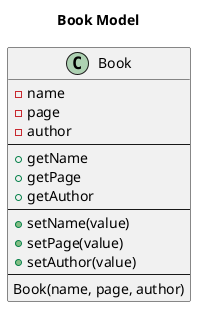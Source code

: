 @startuml Book Diagram
title Book Model
class Book{
    -name
    -page
    -author
    --
    +getName
    +getPage
    +getAuthor
    --
    +setName(value)
    +setPage(value)
    +setAuthor(value)
    --
    Book(name, page, author)
}

@enduml